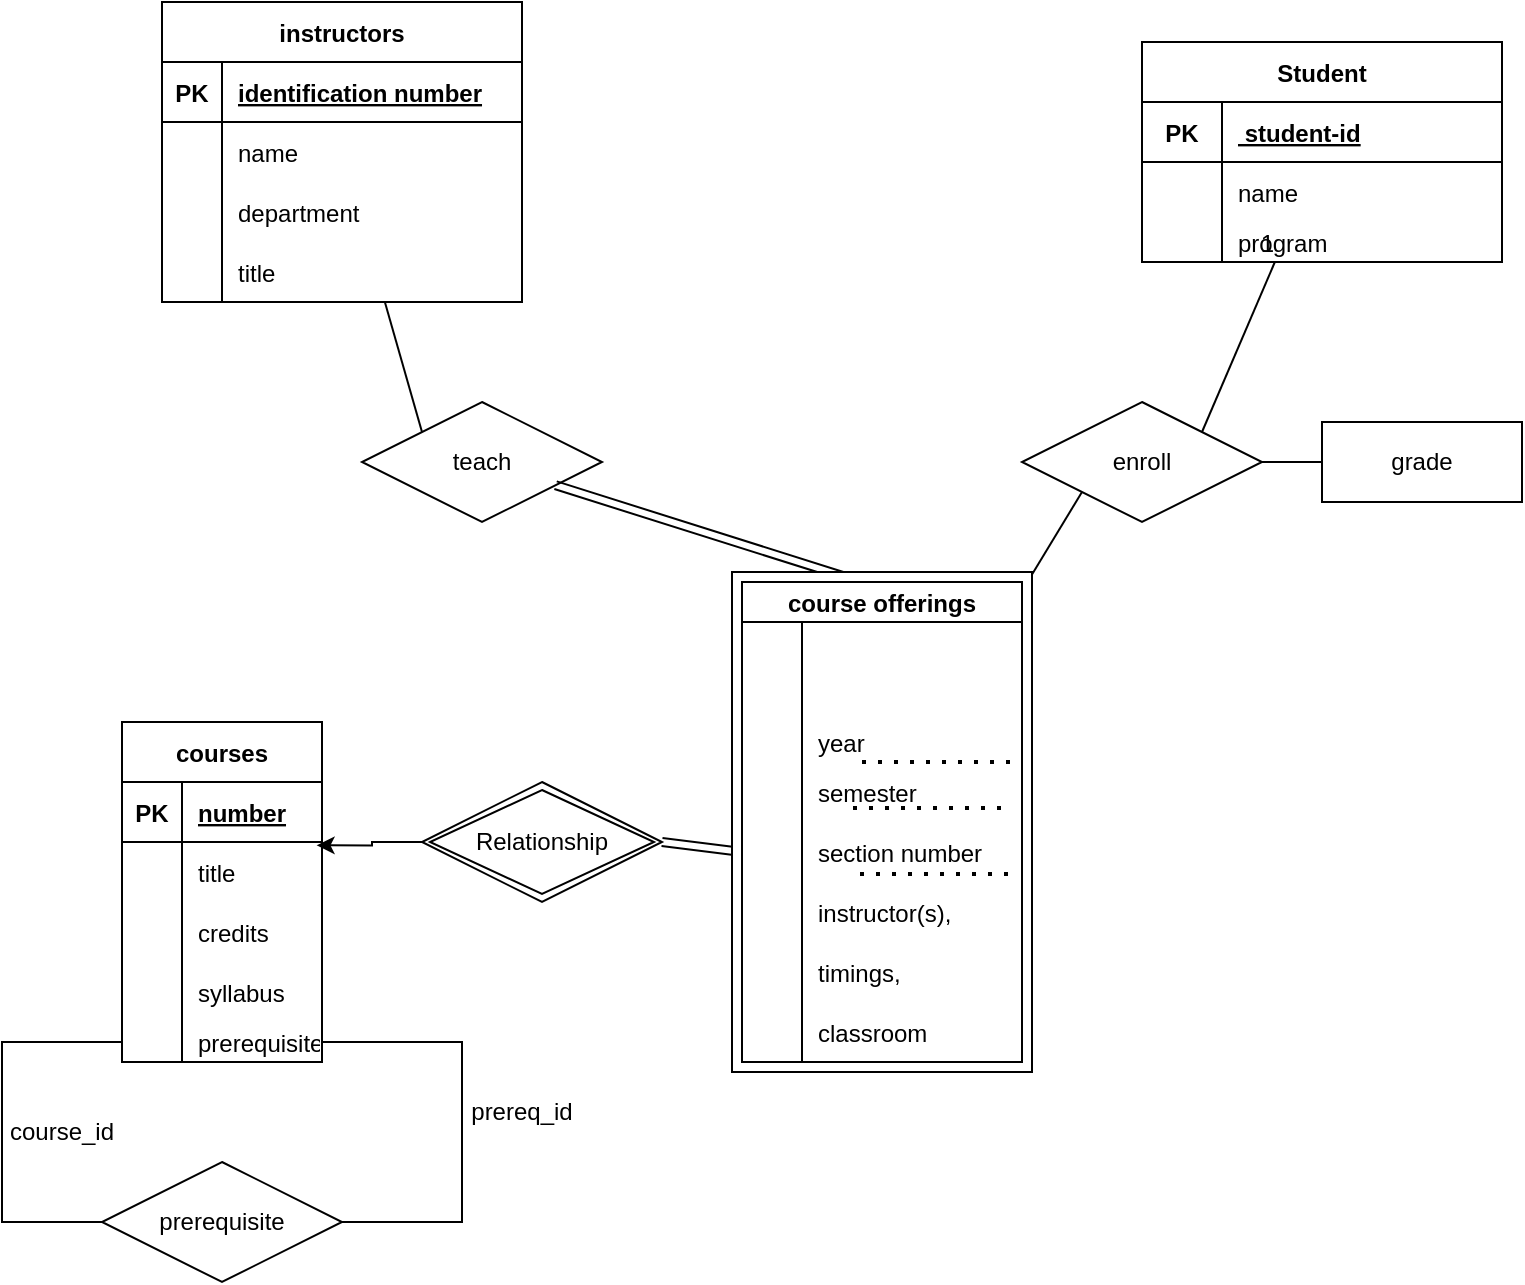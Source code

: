 <mxfile version="16.5.6" type="device"><diagram id="R2lEEEUBdFMjLlhIrx00" name="Page-1"><mxGraphModel dx="1006" dy="685" grid="1" gridSize="10" guides="1" tooltips="1" connect="1" arrows="1" fold="1" page="1" pageScale="1" pageWidth="850" pageHeight="1100" math="0" shadow="0" extFonts="Permanent Marker^https://fonts.googleapis.com/css?family=Permanent+Marker"><root><mxCell id="0"/><mxCell id="1" parent="0"/><mxCell id="rIN4prLt1O2hu0hCWNYP-8" value="Student" style="shape=table;startSize=30;container=1;collapsible=1;childLayout=tableLayout;fixedRows=1;rowLines=0;fontStyle=1;align=center;resizeLast=1;" parent="1" vertex="1"><mxGeometry x="580" y="140" width="180" height="110" as="geometry"/></mxCell><mxCell id="rIN4prLt1O2hu0hCWNYP-9" value="" style="shape=tableRow;horizontal=0;startSize=0;swimlaneHead=0;swimlaneBody=0;fillColor=none;collapsible=0;dropTarget=0;points=[[0,0.5],[1,0.5]];portConstraint=eastwest;top=0;left=0;right=0;bottom=1;" parent="rIN4prLt1O2hu0hCWNYP-8" vertex="1"><mxGeometry y="30" width="180" height="30" as="geometry"/></mxCell><mxCell id="rIN4prLt1O2hu0hCWNYP-10" value="PK" style="shape=partialRectangle;connectable=0;fillColor=none;top=0;left=0;bottom=0;right=0;fontStyle=1;overflow=hidden;" parent="rIN4prLt1O2hu0hCWNYP-9" vertex="1"><mxGeometry width="40" height="30" as="geometry"><mxRectangle width="40" height="30" as="alternateBounds"/></mxGeometry></mxCell><mxCell id="rIN4prLt1O2hu0hCWNYP-11" value=" student-id" style="shape=partialRectangle;connectable=0;fillColor=none;top=0;left=0;bottom=0;right=0;align=left;spacingLeft=6;fontStyle=5;overflow=hidden;" parent="rIN4prLt1O2hu0hCWNYP-9" vertex="1"><mxGeometry x="40" width="140" height="30" as="geometry"><mxRectangle width="140" height="30" as="alternateBounds"/></mxGeometry></mxCell><mxCell id="rIN4prLt1O2hu0hCWNYP-12" value="" style="shape=tableRow;horizontal=0;startSize=0;swimlaneHead=0;swimlaneBody=0;fillColor=none;collapsible=0;dropTarget=0;points=[[0,0.5],[1,0.5]];portConstraint=eastwest;top=0;left=0;right=0;bottom=0;" parent="rIN4prLt1O2hu0hCWNYP-8" vertex="1"><mxGeometry y="60" width="180" height="30" as="geometry"/></mxCell><mxCell id="rIN4prLt1O2hu0hCWNYP-13" value="" style="shape=partialRectangle;connectable=0;fillColor=none;top=0;left=0;bottom=0;right=0;editable=1;overflow=hidden;" parent="rIN4prLt1O2hu0hCWNYP-12" vertex="1"><mxGeometry width="40" height="30" as="geometry"><mxRectangle width="40" height="30" as="alternateBounds"/></mxGeometry></mxCell><mxCell id="rIN4prLt1O2hu0hCWNYP-14" value="name" style="shape=partialRectangle;connectable=0;fillColor=none;top=0;left=0;bottom=0;right=0;align=left;spacingLeft=6;overflow=hidden;" parent="rIN4prLt1O2hu0hCWNYP-12" vertex="1"><mxGeometry x="40" width="140" height="30" as="geometry"><mxRectangle width="140" height="30" as="alternateBounds"/></mxGeometry></mxCell><mxCell id="rIN4prLt1O2hu0hCWNYP-15" value="" style="shape=tableRow;horizontal=0;startSize=0;swimlaneHead=0;swimlaneBody=0;fillColor=none;collapsible=0;dropTarget=0;points=[[0,0.5],[1,0.5]];portConstraint=eastwest;top=0;left=0;right=0;bottom=0;" parent="rIN4prLt1O2hu0hCWNYP-8" vertex="1"><mxGeometry y="90" width="180" height="20" as="geometry"/></mxCell><mxCell id="rIN4prLt1O2hu0hCWNYP-16" value="" style="shape=partialRectangle;connectable=0;fillColor=none;top=0;left=0;bottom=0;right=0;editable=1;overflow=hidden;" parent="rIN4prLt1O2hu0hCWNYP-15" vertex="1"><mxGeometry width="40" height="20" as="geometry"><mxRectangle width="40" height="20" as="alternateBounds"/></mxGeometry></mxCell><mxCell id="rIN4prLt1O2hu0hCWNYP-17" value="program" style="shape=partialRectangle;connectable=0;fillColor=none;top=0;left=0;bottom=0;right=0;align=left;spacingLeft=6;overflow=hidden;" parent="rIN4prLt1O2hu0hCWNYP-15" vertex="1"><mxGeometry x="40" width="140" height="20" as="geometry"><mxRectangle width="140" height="20" as="alternateBounds"/></mxGeometry></mxCell><mxCell id="rIN4prLt1O2hu0hCWNYP-27" value="instructors" style="shape=table;startSize=30;container=1;collapsible=1;childLayout=tableLayout;fixedRows=1;rowLines=0;fontStyle=1;align=center;resizeLast=1;" parent="1" vertex="1"><mxGeometry x="90" y="120" width="180" height="150" as="geometry"/></mxCell><mxCell id="rIN4prLt1O2hu0hCWNYP-28" value="" style="shape=tableRow;horizontal=0;startSize=0;swimlaneHead=0;swimlaneBody=0;fillColor=none;collapsible=0;dropTarget=0;points=[[0,0.5],[1,0.5]];portConstraint=eastwest;top=0;left=0;right=0;bottom=1;" parent="rIN4prLt1O2hu0hCWNYP-27" vertex="1"><mxGeometry y="30" width="180" height="30" as="geometry"/></mxCell><mxCell id="rIN4prLt1O2hu0hCWNYP-29" value="PK" style="shape=partialRectangle;connectable=0;fillColor=none;top=0;left=0;bottom=0;right=0;fontStyle=1;overflow=hidden;" parent="rIN4prLt1O2hu0hCWNYP-28" vertex="1"><mxGeometry width="30" height="30" as="geometry"><mxRectangle width="30" height="30" as="alternateBounds"/></mxGeometry></mxCell><mxCell id="rIN4prLt1O2hu0hCWNYP-30" value=" identification number" style="shape=partialRectangle;connectable=0;fillColor=none;top=0;left=0;bottom=0;right=0;align=left;spacingLeft=6;fontStyle=5;overflow=hidden;" parent="rIN4prLt1O2hu0hCWNYP-28" vertex="1"><mxGeometry x="30" width="150" height="30" as="geometry"><mxRectangle width="150" height="30" as="alternateBounds"/></mxGeometry></mxCell><mxCell id="rIN4prLt1O2hu0hCWNYP-31" value="" style="shape=tableRow;horizontal=0;startSize=0;swimlaneHead=0;swimlaneBody=0;fillColor=none;collapsible=0;dropTarget=0;points=[[0,0.5],[1,0.5]];portConstraint=eastwest;top=0;left=0;right=0;bottom=0;" parent="rIN4prLt1O2hu0hCWNYP-27" vertex="1"><mxGeometry y="60" width="180" height="30" as="geometry"/></mxCell><mxCell id="rIN4prLt1O2hu0hCWNYP-32" value="" style="shape=partialRectangle;connectable=0;fillColor=none;top=0;left=0;bottom=0;right=0;editable=1;overflow=hidden;" parent="rIN4prLt1O2hu0hCWNYP-31" vertex="1"><mxGeometry width="30" height="30" as="geometry"><mxRectangle width="30" height="30" as="alternateBounds"/></mxGeometry></mxCell><mxCell id="rIN4prLt1O2hu0hCWNYP-33" value="name" style="shape=partialRectangle;connectable=0;fillColor=none;top=0;left=0;bottom=0;right=0;align=left;spacingLeft=6;overflow=hidden;" parent="rIN4prLt1O2hu0hCWNYP-31" vertex="1"><mxGeometry x="30" width="150" height="30" as="geometry"><mxRectangle width="150" height="30" as="alternateBounds"/></mxGeometry></mxCell><mxCell id="rIN4prLt1O2hu0hCWNYP-34" value="" style="shape=tableRow;horizontal=0;startSize=0;swimlaneHead=0;swimlaneBody=0;fillColor=none;collapsible=0;dropTarget=0;points=[[0,0.5],[1,0.5]];portConstraint=eastwest;top=0;left=0;right=0;bottom=0;" parent="rIN4prLt1O2hu0hCWNYP-27" vertex="1"><mxGeometry y="90" width="180" height="30" as="geometry"/></mxCell><mxCell id="rIN4prLt1O2hu0hCWNYP-35" value="" style="shape=partialRectangle;connectable=0;fillColor=none;top=0;left=0;bottom=0;right=0;editable=1;overflow=hidden;" parent="rIN4prLt1O2hu0hCWNYP-34" vertex="1"><mxGeometry width="30" height="30" as="geometry"><mxRectangle width="30" height="30" as="alternateBounds"/></mxGeometry></mxCell><mxCell id="rIN4prLt1O2hu0hCWNYP-36" value="department" style="shape=partialRectangle;connectable=0;fillColor=none;top=0;left=0;bottom=0;right=0;align=left;spacingLeft=6;overflow=hidden;" parent="rIN4prLt1O2hu0hCWNYP-34" vertex="1"><mxGeometry x="30" width="150" height="30" as="geometry"><mxRectangle width="150" height="30" as="alternateBounds"/></mxGeometry></mxCell><mxCell id="rIN4prLt1O2hu0hCWNYP-37" value="" style="shape=tableRow;horizontal=0;startSize=0;swimlaneHead=0;swimlaneBody=0;fillColor=none;collapsible=0;dropTarget=0;points=[[0,0.5],[1,0.5]];portConstraint=eastwest;top=0;left=0;right=0;bottom=0;" parent="rIN4prLt1O2hu0hCWNYP-27" vertex="1"><mxGeometry y="120" width="180" height="30" as="geometry"/></mxCell><mxCell id="rIN4prLt1O2hu0hCWNYP-38" value="" style="shape=partialRectangle;connectable=0;fillColor=none;top=0;left=0;bottom=0;right=0;editable=1;overflow=hidden;" parent="rIN4prLt1O2hu0hCWNYP-37" vertex="1"><mxGeometry width="30" height="30" as="geometry"><mxRectangle width="30" height="30" as="alternateBounds"/></mxGeometry></mxCell><mxCell id="rIN4prLt1O2hu0hCWNYP-39" value="title" style="shape=partialRectangle;connectable=0;fillColor=none;top=0;left=0;bottom=0;right=0;align=left;spacingLeft=6;overflow=hidden;" parent="rIN4prLt1O2hu0hCWNYP-37" vertex="1"><mxGeometry x="30" width="150" height="30" as="geometry"><mxRectangle width="150" height="30" as="alternateBounds"/></mxGeometry></mxCell><mxCell id="rIN4prLt1O2hu0hCWNYP-40" value="courses" style="shape=table;startSize=30;container=1;collapsible=1;childLayout=tableLayout;fixedRows=1;rowLines=0;fontStyle=1;align=center;resizeLast=1;" parent="1" vertex="1"><mxGeometry x="70" y="480" width="100" height="170" as="geometry"/></mxCell><mxCell id="rIN4prLt1O2hu0hCWNYP-41" value="" style="shape=tableRow;horizontal=0;startSize=0;swimlaneHead=0;swimlaneBody=0;fillColor=none;collapsible=0;dropTarget=0;points=[[0,0.5],[1,0.5]];portConstraint=eastwest;top=0;left=0;right=0;bottom=1;" parent="rIN4prLt1O2hu0hCWNYP-40" vertex="1"><mxGeometry y="30" width="100" height="30" as="geometry"/></mxCell><mxCell id="rIN4prLt1O2hu0hCWNYP-42" value="PK" style="shape=partialRectangle;connectable=0;fillColor=none;top=0;left=0;bottom=0;right=0;fontStyle=1;overflow=hidden;" parent="rIN4prLt1O2hu0hCWNYP-41" vertex="1"><mxGeometry width="30" height="30" as="geometry"><mxRectangle width="30" height="30" as="alternateBounds"/></mxGeometry></mxCell><mxCell id="rIN4prLt1O2hu0hCWNYP-43" value="number" style="shape=partialRectangle;connectable=0;fillColor=none;top=0;left=0;bottom=0;right=0;align=left;spacingLeft=6;fontStyle=5;overflow=hidden;" parent="rIN4prLt1O2hu0hCWNYP-41" vertex="1"><mxGeometry x="30" width="70" height="30" as="geometry"><mxRectangle width="70" height="30" as="alternateBounds"/></mxGeometry></mxCell><mxCell id="rIN4prLt1O2hu0hCWNYP-44" value="" style="shape=tableRow;horizontal=0;startSize=0;swimlaneHead=0;swimlaneBody=0;fillColor=none;collapsible=0;dropTarget=0;points=[[0,0.5],[1,0.5]];portConstraint=eastwest;top=0;left=0;right=0;bottom=0;" parent="rIN4prLt1O2hu0hCWNYP-40" vertex="1"><mxGeometry y="60" width="100" height="30" as="geometry"/></mxCell><mxCell id="rIN4prLt1O2hu0hCWNYP-45" value="" style="shape=partialRectangle;connectable=0;fillColor=none;top=0;left=0;bottom=0;right=0;editable=1;overflow=hidden;" parent="rIN4prLt1O2hu0hCWNYP-44" vertex="1"><mxGeometry width="30" height="30" as="geometry"><mxRectangle width="30" height="30" as="alternateBounds"/></mxGeometry></mxCell><mxCell id="rIN4prLt1O2hu0hCWNYP-46" value="title" style="shape=partialRectangle;connectable=0;fillColor=none;top=0;left=0;bottom=0;right=0;align=left;spacingLeft=6;overflow=hidden;" parent="rIN4prLt1O2hu0hCWNYP-44" vertex="1"><mxGeometry x="30" width="70" height="30" as="geometry"><mxRectangle width="70" height="30" as="alternateBounds"/></mxGeometry></mxCell><mxCell id="rIN4prLt1O2hu0hCWNYP-47" value="" style="shape=tableRow;horizontal=0;startSize=0;swimlaneHead=0;swimlaneBody=0;fillColor=none;collapsible=0;dropTarget=0;points=[[0,0.5],[1,0.5]];portConstraint=eastwest;top=0;left=0;right=0;bottom=0;" parent="rIN4prLt1O2hu0hCWNYP-40" vertex="1"><mxGeometry y="90" width="100" height="30" as="geometry"/></mxCell><mxCell id="rIN4prLt1O2hu0hCWNYP-48" value="" style="shape=partialRectangle;connectable=0;fillColor=none;top=0;left=0;bottom=0;right=0;editable=1;overflow=hidden;" parent="rIN4prLt1O2hu0hCWNYP-47" vertex="1"><mxGeometry width="30" height="30" as="geometry"><mxRectangle width="30" height="30" as="alternateBounds"/></mxGeometry></mxCell><mxCell id="rIN4prLt1O2hu0hCWNYP-49" value="credits" style="shape=partialRectangle;connectable=0;fillColor=none;top=0;left=0;bottom=0;right=0;align=left;spacingLeft=6;overflow=hidden;" parent="rIN4prLt1O2hu0hCWNYP-47" vertex="1"><mxGeometry x="30" width="70" height="30" as="geometry"><mxRectangle width="70" height="30" as="alternateBounds"/></mxGeometry></mxCell><mxCell id="rIN4prLt1O2hu0hCWNYP-50" value="" style="shape=tableRow;horizontal=0;startSize=0;swimlaneHead=0;swimlaneBody=0;fillColor=none;collapsible=0;dropTarget=0;points=[[0,0.5],[1,0.5]];portConstraint=eastwest;top=0;left=0;right=0;bottom=0;" parent="rIN4prLt1O2hu0hCWNYP-40" vertex="1"><mxGeometry y="120" width="100" height="30" as="geometry"/></mxCell><mxCell id="rIN4prLt1O2hu0hCWNYP-51" value="" style="shape=partialRectangle;connectable=0;fillColor=none;top=0;left=0;bottom=0;right=0;editable=1;overflow=hidden;" parent="rIN4prLt1O2hu0hCWNYP-50" vertex="1"><mxGeometry width="30" height="30" as="geometry"><mxRectangle width="30" height="30" as="alternateBounds"/></mxGeometry></mxCell><mxCell id="rIN4prLt1O2hu0hCWNYP-52" value="syllabus" style="shape=partialRectangle;connectable=0;fillColor=none;top=0;left=0;bottom=0;right=0;align=left;spacingLeft=6;overflow=hidden;" parent="rIN4prLt1O2hu0hCWNYP-50" vertex="1"><mxGeometry x="30" width="70" height="30" as="geometry"><mxRectangle width="70" height="30" as="alternateBounds"/></mxGeometry></mxCell><mxCell id="rIN4prLt1O2hu0hCWNYP-53" value="" style="shape=tableRow;horizontal=0;startSize=0;swimlaneHead=0;swimlaneBody=0;fillColor=none;collapsible=0;dropTarget=0;points=[[0,0.5],[1,0.5]];portConstraint=eastwest;top=0;left=0;right=0;bottom=0;" parent="rIN4prLt1O2hu0hCWNYP-40" vertex="1"><mxGeometry y="150" width="100" height="20" as="geometry"/></mxCell><mxCell id="rIN4prLt1O2hu0hCWNYP-54" value="" style="shape=partialRectangle;connectable=0;fillColor=none;top=0;left=0;bottom=0;right=0;editable=1;overflow=hidden;" parent="rIN4prLt1O2hu0hCWNYP-53" vertex="1"><mxGeometry width="30" height="20" as="geometry"><mxRectangle width="30" height="20" as="alternateBounds"/></mxGeometry></mxCell><mxCell id="rIN4prLt1O2hu0hCWNYP-55" value="prerequisites" style="shape=partialRectangle;connectable=0;fillColor=none;top=0;left=0;bottom=0;right=0;align=left;spacingLeft=6;overflow=hidden;" parent="rIN4prLt1O2hu0hCWNYP-53" vertex="1"><mxGeometry x="30" width="70" height="20" as="geometry"><mxRectangle width="70" height="20" as="alternateBounds"/></mxGeometry></mxCell><mxCell id="rIN4prLt1O2hu0hCWNYP-78" value="enroll" style="shape=rhombus;perimeter=rhombusPerimeter;whiteSpace=wrap;html=1;align=center;" parent="1" vertex="1"><mxGeometry x="520" y="320" width="120" height="60" as="geometry"/></mxCell><mxCell id="rIN4prLt1O2hu0hCWNYP-81" value="" style="endArrow=none;html=1;rounded=0;entryX=0;entryY=1;entryDx=0;entryDy=0;" parent="1" source="rIN4prLt1O2hu0hCWNYP-56" target="rIN4prLt1O2hu0hCWNYP-78" edge="1"><mxGeometry relative="1" as="geometry"><mxPoint x="400" y="299.5" as="sourcePoint"/><mxPoint x="560" y="299.5" as="targetPoint"/></mxGeometry></mxCell><mxCell id="rIN4prLt1O2hu0hCWNYP-86" value="" style="endArrow=none;html=1;rounded=0;exitX=1;exitY=0;exitDx=0;exitDy=0;" parent="1" source="rIN4prLt1O2hu0hCWNYP-78" target="rIN4prLt1O2hu0hCWNYP-8" edge="1"><mxGeometry relative="1" as="geometry"><mxPoint x="640" y="350" as="sourcePoint"/><mxPoint x="800" y="350" as="targetPoint"/></mxGeometry></mxCell><mxCell id="rIN4prLt1O2hu0hCWNYP-87" value="1" style="resizable=0;html=1;align=right;verticalAlign=bottom;" parent="rIN4prLt1O2hu0hCWNYP-86" connectable="0" vertex="1"><mxGeometry x="1" relative="1" as="geometry"/></mxCell><mxCell id="rIN4prLt1O2hu0hCWNYP-88" value="" style="endArrow=none;html=1;rounded=0;" parent="1" target="rIN4prLt1O2hu0hCWNYP-89" edge="1"><mxGeometry relative="1" as="geometry"><mxPoint x="640" y="350" as="sourcePoint"/><mxPoint x="720" y="350" as="targetPoint"/></mxGeometry></mxCell><mxCell id="rIN4prLt1O2hu0hCWNYP-89" value="grade" style="whiteSpace=wrap;html=1;align=center;" parent="1" vertex="1"><mxGeometry x="670" y="330" width="100" height="40" as="geometry"/></mxCell><mxCell id="rIN4prLt1O2hu0hCWNYP-90" value="teach" style="shape=rhombus;perimeter=rhombusPerimeter;whiteSpace=wrap;html=1;align=center;" parent="1" vertex="1"><mxGeometry x="190" y="320" width="120" height="60" as="geometry"/></mxCell><mxCell id="rIN4prLt1O2hu0hCWNYP-95" value="" style="endArrow=none;html=1;rounded=0;entryX=0;entryY=0;entryDx=0;entryDy=0;" parent="1" source="rIN4prLt1O2hu0hCWNYP-27" target="rIN4prLt1O2hu0hCWNYP-90" edge="1"><mxGeometry relative="1" as="geometry"><mxPoint x="180" y="290" as="sourcePoint"/><mxPoint x="340" y="290" as="targetPoint"/></mxGeometry></mxCell><mxCell id="rIN4prLt1O2hu0hCWNYP-106" style="edgeStyle=orthogonalEdgeStyle;rounded=0;orthogonalLoop=1;jettySize=auto;html=1;exitX=0;exitY=0.5;exitDx=0;exitDy=0;entryX=0.973;entryY=0.056;entryDx=0;entryDy=0;entryPerimeter=0;" parent="1" source="rIN4prLt1O2hu0hCWNYP-96" target="rIN4prLt1O2hu0hCWNYP-44" edge="1"><mxGeometry relative="1" as="geometry"/></mxCell><mxCell id="rIN4prLt1O2hu0hCWNYP-96" value="Relationship" style="shape=rhombus;double=1;perimeter=rhombusPerimeter;whiteSpace=wrap;html=1;align=center;" parent="1" vertex="1"><mxGeometry x="220" y="510" width="120" height="60" as="geometry"/></mxCell><mxCell id="rIN4prLt1O2hu0hCWNYP-100" value="" style="shape=link;html=1;rounded=0;entryX=0;entryY=0.5;entryDx=0;entryDy=0;" parent="1" target="rIN4prLt1O2hu0hCWNYP-66" edge="1"><mxGeometry relative="1" as="geometry"><mxPoint x="340" y="540" as="sourcePoint"/><mxPoint x="490" y="440" as="targetPoint"/></mxGeometry></mxCell><mxCell id="rIN4prLt1O2hu0hCWNYP-102" value="" style="shape=link;html=1;rounded=0;" parent="1" source="rIN4prLt1O2hu0hCWNYP-90" edge="1"><mxGeometry relative="1" as="geometry"><mxPoint x="330" y="440" as="sourcePoint"/><mxPoint x="440" y="410" as="targetPoint"/></mxGeometry></mxCell><mxCell id="rIN4prLt1O2hu0hCWNYP-113" value="" style="endArrow=none;html=1;rounded=0;exitX=1;exitY=0.5;exitDx=0;exitDy=0;" parent="1" source="rIN4prLt1O2hu0hCWNYP-53" edge="1"><mxGeometry relative="1" as="geometry"><mxPoint x="330" y="440" as="sourcePoint"/><mxPoint x="170" y="730" as="targetPoint"/><Array as="points"><mxPoint x="240" y="640"/><mxPoint x="240" y="730"/></Array></mxGeometry></mxCell><mxCell id="rIN4prLt1O2hu0hCWNYP-115" value="prerequisite" style="shape=rhombus;perimeter=rhombusPerimeter;whiteSpace=wrap;html=1;align=center;" parent="1" vertex="1"><mxGeometry x="60" y="700" width="120" height="60" as="geometry"/></mxCell><mxCell id="rIN4prLt1O2hu0hCWNYP-116" value="" style="endArrow=none;html=1;rounded=0;exitX=0;exitY=0.5;exitDx=0;exitDy=0;" parent="1" source="rIN4prLt1O2hu0hCWNYP-53" edge="1"><mxGeometry relative="1" as="geometry"><mxPoint x="180" y="625" as="sourcePoint"/><mxPoint x="60" y="730" as="targetPoint"/><Array as="points"><mxPoint x="10" y="640"/><mxPoint x="10" y="730"/></Array></mxGeometry></mxCell><mxCell id="a_870XA5whC3hvfAIZf_-1" value="" style="endArrow=none;html=1;rounded=0;dashed=1;dashPattern=1 2;" parent="1" edge="1"><mxGeometry relative="1" as="geometry"><mxPoint x="430" y="470" as="sourcePoint"/><mxPoint x="520" y="470" as="targetPoint"/></mxGeometry></mxCell><mxCell id="a_870XA5whC3hvfAIZf_-3" value="" style="endArrow=none;html=1;rounded=0;dashed=1;dashPattern=1 2;" parent="1" edge="1"><mxGeometry relative="1" as="geometry"><mxPoint x="430" y="500" as="sourcePoint"/><mxPoint x="520" y="500" as="targetPoint"/></mxGeometry></mxCell><mxCell id="a_870XA5whC3hvfAIZf_-5" value="" style="endArrow=none;html=1;rounded=0;dashed=1;dashPattern=1 2;" parent="1" edge="1"><mxGeometry relative="1" as="geometry"><mxPoint x="430" y="520" as="sourcePoint"/><mxPoint x="520" y="520" as="targetPoint"/></mxGeometry></mxCell><mxCell id="a_870XA5whC3hvfAIZf_-7" value="prereq_id" style="text;html=1;strokeColor=none;fillColor=none;align=center;verticalAlign=middle;whiteSpace=wrap;rounded=0;dashed=1;" parent="1" vertex="1"><mxGeometry x="240" y="660" width="60" height="30" as="geometry"/></mxCell><mxCell id="a_870XA5whC3hvfAIZf_-8" value="course_id" style="text;html=1;strokeColor=none;fillColor=none;align=center;verticalAlign=middle;whiteSpace=wrap;rounded=0;dashed=1;" parent="1" vertex="1"><mxGeometry x="10" y="670" width="60" height="30" as="geometry"/></mxCell><mxCell id="ol0V8Oieg7r0KSkG9wWw-1" value="" style="shape=ext;margin=3;double=1;whiteSpace=wrap;html=1;align=center;" parent="1" vertex="1"><mxGeometry x="375" y="405" width="150" height="250" as="geometry"/></mxCell><mxCell id="rIN4prLt1O2hu0hCWNYP-56" value="course offerings" style="shape=table;startSize=20;container=1;collapsible=1;childLayout=tableLayout;fixedRows=1;rowLines=0;fontStyle=1;align=center;resizeLast=1;" parent="1" vertex="1"><mxGeometry x="380" y="410" width="140" height="240" as="geometry"/></mxCell><mxCell id="rIN4prLt1O2hu0hCWNYP-57" value="" style="shape=tableRow;horizontal=0;startSize=0;swimlaneHead=0;swimlaneBody=0;fillColor=none;collapsible=0;dropTarget=0;points=[[0,0.5],[1,0.5]];portConstraint=eastwest;top=0;left=0;right=0;bottom=1;strokeColor=none;" parent="rIN4prLt1O2hu0hCWNYP-56" vertex="1"><mxGeometry y="20" width="140" height="50" as="geometry"/></mxCell><mxCell id="rIN4prLt1O2hu0hCWNYP-58" value="" style="shape=partialRectangle;connectable=0;fillColor=none;top=0;left=0;bottom=0;right=0;fontStyle=1;overflow=hidden;strokeColor=none;" parent="rIN4prLt1O2hu0hCWNYP-57" vertex="1"><mxGeometry width="30" height="50" as="geometry"><mxRectangle width="30" height="50" as="alternateBounds"/></mxGeometry></mxCell><mxCell id="rIN4prLt1O2hu0hCWNYP-59" value="" style="shape=partialRectangle;connectable=0;fillColor=none;top=0;left=0;bottom=0;right=0;align=left;spacingLeft=6;fontStyle=0;overflow=hidden;strokeColor=none;" parent="rIN4prLt1O2hu0hCWNYP-57" vertex="1"><mxGeometry x="30" width="110" height="50" as="geometry"><mxRectangle width="110" height="50" as="alternateBounds"/></mxGeometry></mxCell><mxCell id="rIN4prLt1O2hu0hCWNYP-60" value="" style="shape=tableRow;horizontal=0;startSize=0;swimlaneHead=0;swimlaneBody=0;fillColor=none;collapsible=0;dropTarget=0;points=[[0,0.5],[1,0.5]];portConstraint=eastwest;top=0;left=0;right=0;bottom=0;" parent="rIN4prLt1O2hu0hCWNYP-56" vertex="1"><mxGeometry y="70" width="140" height="20" as="geometry"/></mxCell><mxCell id="rIN4prLt1O2hu0hCWNYP-61" value="" style="shape=partialRectangle;connectable=0;fillColor=none;top=0;left=0;bottom=0;right=0;editable=1;overflow=hidden;" parent="rIN4prLt1O2hu0hCWNYP-60" vertex="1"><mxGeometry width="30" height="20" as="geometry"><mxRectangle width="30" height="20" as="alternateBounds"/></mxGeometry></mxCell><mxCell id="rIN4prLt1O2hu0hCWNYP-62" value="year" style="shape=partialRectangle;connectable=0;fillColor=none;top=0;left=0;bottom=0;right=0;align=left;spacingLeft=6;overflow=hidden;" parent="rIN4prLt1O2hu0hCWNYP-60" vertex="1"><mxGeometry x="30" width="110" height="20" as="geometry"><mxRectangle width="110" height="20" as="alternateBounds"/></mxGeometry></mxCell><mxCell id="rIN4prLt1O2hu0hCWNYP-63" value="" style="shape=tableRow;horizontal=0;startSize=0;swimlaneHead=0;swimlaneBody=0;fillColor=none;collapsible=0;dropTarget=0;points=[[0,0.5],[1,0.5]];portConstraint=eastwest;top=0;left=0;right=0;bottom=0;" parent="rIN4prLt1O2hu0hCWNYP-56" vertex="1"><mxGeometry y="90" width="140" height="30" as="geometry"/></mxCell><mxCell id="rIN4prLt1O2hu0hCWNYP-64" value="" style="shape=partialRectangle;connectable=0;fillColor=none;top=0;left=0;bottom=0;right=0;editable=1;overflow=hidden;" parent="rIN4prLt1O2hu0hCWNYP-63" vertex="1"><mxGeometry width="30" height="30" as="geometry"><mxRectangle width="30" height="30" as="alternateBounds"/></mxGeometry></mxCell><mxCell id="rIN4prLt1O2hu0hCWNYP-65" value="semester" style="shape=partialRectangle;connectable=0;fillColor=none;top=0;left=0;bottom=0;right=0;align=left;spacingLeft=6;overflow=hidden;" parent="rIN4prLt1O2hu0hCWNYP-63" vertex="1"><mxGeometry x="30" width="110" height="30" as="geometry"><mxRectangle width="110" height="30" as="alternateBounds"/></mxGeometry></mxCell><mxCell id="rIN4prLt1O2hu0hCWNYP-66" value="" style="shape=tableRow;horizontal=0;startSize=0;swimlaneHead=0;swimlaneBody=0;fillColor=none;collapsible=0;dropTarget=0;points=[[0,0.5],[1,0.5]];portConstraint=eastwest;top=0;left=0;right=0;bottom=0;" parent="rIN4prLt1O2hu0hCWNYP-56" vertex="1"><mxGeometry y="120" width="140" height="30" as="geometry"/></mxCell><mxCell id="rIN4prLt1O2hu0hCWNYP-67" value="" style="shape=partialRectangle;connectable=0;fillColor=none;top=0;left=0;bottom=0;right=0;editable=1;overflow=hidden;" parent="rIN4prLt1O2hu0hCWNYP-66" vertex="1"><mxGeometry width="30" height="30" as="geometry"><mxRectangle width="30" height="30" as="alternateBounds"/></mxGeometry></mxCell><mxCell id="rIN4prLt1O2hu0hCWNYP-68" value="section number" style="shape=partialRectangle;connectable=0;fillColor=none;top=0;left=0;bottom=0;right=0;align=left;spacingLeft=6;overflow=hidden;" parent="rIN4prLt1O2hu0hCWNYP-66" vertex="1"><mxGeometry x="30" width="110" height="30" as="geometry"><mxRectangle width="110" height="30" as="alternateBounds"/></mxGeometry></mxCell><mxCell id="rIN4prLt1O2hu0hCWNYP-69" value="" style="shape=tableRow;horizontal=0;startSize=0;swimlaneHead=0;swimlaneBody=0;fillColor=none;collapsible=0;dropTarget=0;points=[[0,0.5],[1,0.5]];portConstraint=eastwest;top=0;left=0;right=0;bottom=0;" parent="rIN4prLt1O2hu0hCWNYP-56" vertex="1"><mxGeometry y="150" width="140" height="30" as="geometry"/></mxCell><mxCell id="rIN4prLt1O2hu0hCWNYP-70" value="&#10;&#10;instructor(s),&#10;&#10;" style="shape=partialRectangle;connectable=0;fillColor=none;top=0;left=0;bottom=0;right=0;editable=1;overflow=hidden;" parent="rIN4prLt1O2hu0hCWNYP-69" vertex="1"><mxGeometry width="30" height="30" as="geometry"><mxRectangle width="30" height="30" as="alternateBounds"/></mxGeometry></mxCell><mxCell id="rIN4prLt1O2hu0hCWNYP-71" value="instructor(s)," style="shape=partialRectangle;connectable=0;fillColor=none;top=0;left=0;bottom=0;right=0;align=left;spacingLeft=6;overflow=hidden;" parent="rIN4prLt1O2hu0hCWNYP-69" vertex="1"><mxGeometry x="30" width="110" height="30" as="geometry"><mxRectangle width="110" height="30" as="alternateBounds"/></mxGeometry></mxCell><mxCell id="rIN4prLt1O2hu0hCWNYP-72" value="" style="shape=tableRow;horizontal=0;startSize=0;swimlaneHead=0;swimlaneBody=0;fillColor=none;collapsible=0;dropTarget=0;points=[[0,0.5],[1,0.5]];portConstraint=eastwest;top=0;left=0;right=0;bottom=0;" parent="rIN4prLt1O2hu0hCWNYP-56" vertex="1"><mxGeometry y="180" width="140" height="30" as="geometry"/></mxCell><mxCell id="rIN4prLt1O2hu0hCWNYP-73" value="&#10;&#10;timings,&#10;&#10;" style="shape=partialRectangle;connectable=0;fillColor=none;top=0;left=0;bottom=0;right=0;editable=1;overflow=hidden;" parent="rIN4prLt1O2hu0hCWNYP-72" vertex="1"><mxGeometry width="30" height="30" as="geometry"><mxRectangle width="30" height="30" as="alternateBounds"/></mxGeometry></mxCell><mxCell id="rIN4prLt1O2hu0hCWNYP-74" value="timings," style="shape=partialRectangle;connectable=0;fillColor=none;top=0;left=0;bottom=0;right=0;align=left;spacingLeft=6;overflow=hidden;" parent="rIN4prLt1O2hu0hCWNYP-72" vertex="1"><mxGeometry x="30" width="110" height="30" as="geometry"><mxRectangle width="110" height="30" as="alternateBounds"/></mxGeometry></mxCell><mxCell id="rIN4prLt1O2hu0hCWNYP-75" value="" style="shape=tableRow;horizontal=0;startSize=0;swimlaneHead=0;swimlaneBody=0;fillColor=none;collapsible=0;dropTarget=0;points=[[0,0.5],[1,0.5]];portConstraint=eastwest;top=0;left=0;right=0;bottom=0;" parent="rIN4prLt1O2hu0hCWNYP-56" vertex="1"><mxGeometry y="210" width="140" height="30" as="geometry"/></mxCell><mxCell id="rIN4prLt1O2hu0hCWNYP-76" value="&#10;&#10;classroom&#10;&#10;" style="shape=partialRectangle;connectable=0;fillColor=none;top=0;left=0;bottom=0;right=0;editable=1;overflow=hidden;" parent="rIN4prLt1O2hu0hCWNYP-75" vertex="1"><mxGeometry width="30" height="30" as="geometry"><mxRectangle width="30" height="30" as="alternateBounds"/></mxGeometry></mxCell><mxCell id="rIN4prLt1O2hu0hCWNYP-77" value="classroom" style="shape=partialRectangle;connectable=0;fillColor=none;top=0;left=0;bottom=0;right=0;align=left;spacingLeft=6;overflow=hidden;" parent="rIN4prLt1O2hu0hCWNYP-75" vertex="1"><mxGeometry x="30" width="110" height="30" as="geometry"><mxRectangle width="110" height="30" as="alternateBounds"/></mxGeometry></mxCell><mxCell id="ol0V8Oieg7r0KSkG9wWw-4" value="" style="endArrow=none;dashed=1;html=1;dashPattern=1 3;strokeWidth=2;rounded=0;" parent="1" edge="1"><mxGeometry width="50" height="50" relative="1" as="geometry"><mxPoint x="440" y="500" as="sourcePoint"/><mxPoint x="515" y="500" as="targetPoint"/></mxGeometry></mxCell><mxCell id="ol0V8Oieg7r0KSkG9wWw-5" value="" style="endArrow=none;dashed=1;html=1;dashPattern=1 3;strokeWidth=2;rounded=0;" parent="1" edge="1"><mxGeometry width="50" height="50" relative="1" as="geometry"><mxPoint x="435.5" y="523" as="sourcePoint"/><mxPoint x="510.5" y="523" as="targetPoint"/></mxGeometry></mxCell><mxCell id="IuxBGW597eANiTwPRxJ5-1" value="" style="endArrow=none;dashed=1;html=1;dashPattern=1 3;strokeWidth=2;rounded=0;" edge="1" parent="1"><mxGeometry width="50" height="50" relative="1" as="geometry"><mxPoint x="439" y="556" as="sourcePoint"/><mxPoint x="514" y="556" as="targetPoint"/></mxGeometry></mxCell></root></mxGraphModel></diagram></mxfile>